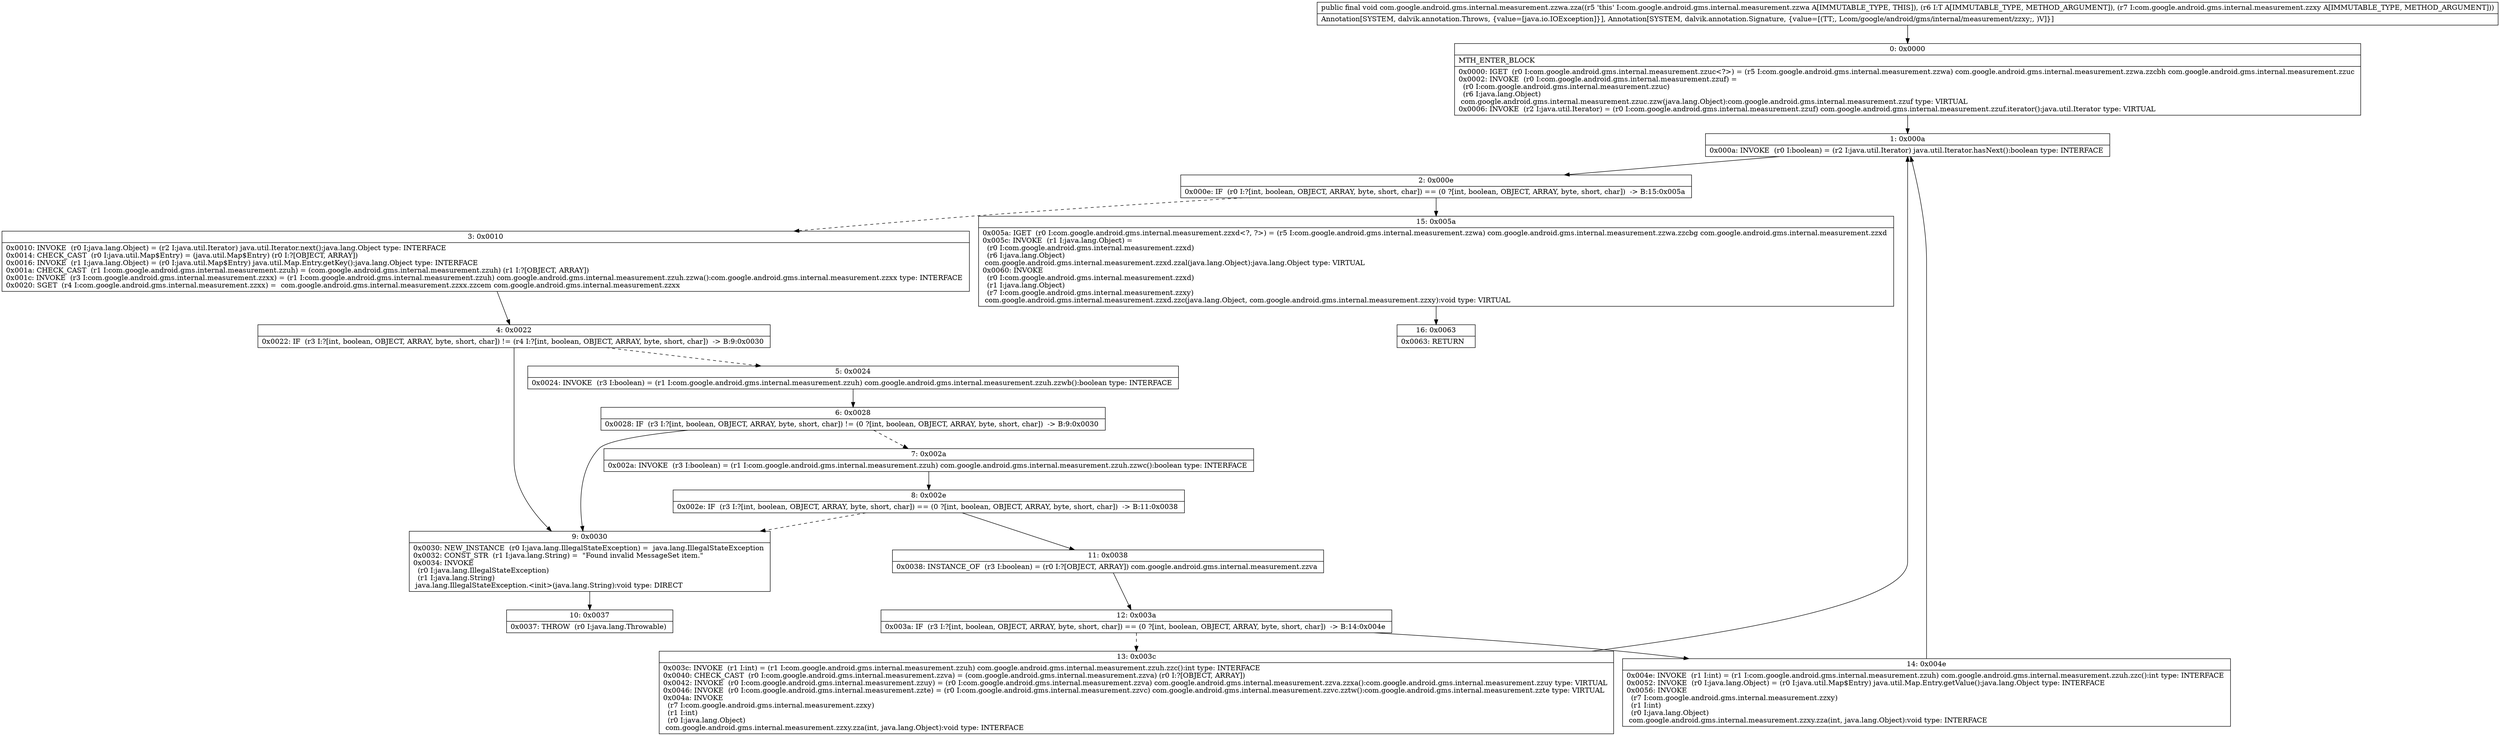 digraph "CFG forcom.google.android.gms.internal.measurement.zzwa.zza(Ljava\/lang\/Object;Lcom\/google\/android\/gms\/internal\/measurement\/zzxy;)V" {
Node_0 [shape=record,label="{0\:\ 0x0000|MTH_ENTER_BLOCK\l|0x0000: IGET  (r0 I:com.google.android.gms.internal.measurement.zzuc\<?\>) = (r5 I:com.google.android.gms.internal.measurement.zzwa) com.google.android.gms.internal.measurement.zzwa.zzcbh com.google.android.gms.internal.measurement.zzuc \l0x0002: INVOKE  (r0 I:com.google.android.gms.internal.measurement.zzuf) = \l  (r0 I:com.google.android.gms.internal.measurement.zzuc)\l  (r6 I:java.lang.Object)\l com.google.android.gms.internal.measurement.zzuc.zzw(java.lang.Object):com.google.android.gms.internal.measurement.zzuf type: VIRTUAL \l0x0006: INVOKE  (r2 I:java.util.Iterator) = (r0 I:com.google.android.gms.internal.measurement.zzuf) com.google.android.gms.internal.measurement.zzuf.iterator():java.util.Iterator type: VIRTUAL \l}"];
Node_1 [shape=record,label="{1\:\ 0x000a|0x000a: INVOKE  (r0 I:boolean) = (r2 I:java.util.Iterator) java.util.Iterator.hasNext():boolean type: INTERFACE \l}"];
Node_2 [shape=record,label="{2\:\ 0x000e|0x000e: IF  (r0 I:?[int, boolean, OBJECT, ARRAY, byte, short, char]) == (0 ?[int, boolean, OBJECT, ARRAY, byte, short, char])  \-\> B:15:0x005a \l}"];
Node_3 [shape=record,label="{3\:\ 0x0010|0x0010: INVOKE  (r0 I:java.lang.Object) = (r2 I:java.util.Iterator) java.util.Iterator.next():java.lang.Object type: INTERFACE \l0x0014: CHECK_CAST  (r0 I:java.util.Map$Entry) = (java.util.Map$Entry) (r0 I:?[OBJECT, ARRAY]) \l0x0016: INVOKE  (r1 I:java.lang.Object) = (r0 I:java.util.Map$Entry) java.util.Map.Entry.getKey():java.lang.Object type: INTERFACE \l0x001a: CHECK_CAST  (r1 I:com.google.android.gms.internal.measurement.zzuh) = (com.google.android.gms.internal.measurement.zzuh) (r1 I:?[OBJECT, ARRAY]) \l0x001c: INVOKE  (r3 I:com.google.android.gms.internal.measurement.zzxx) = (r1 I:com.google.android.gms.internal.measurement.zzuh) com.google.android.gms.internal.measurement.zzuh.zzwa():com.google.android.gms.internal.measurement.zzxx type: INTERFACE \l0x0020: SGET  (r4 I:com.google.android.gms.internal.measurement.zzxx) =  com.google.android.gms.internal.measurement.zzxx.zzcem com.google.android.gms.internal.measurement.zzxx \l}"];
Node_4 [shape=record,label="{4\:\ 0x0022|0x0022: IF  (r3 I:?[int, boolean, OBJECT, ARRAY, byte, short, char]) != (r4 I:?[int, boolean, OBJECT, ARRAY, byte, short, char])  \-\> B:9:0x0030 \l}"];
Node_5 [shape=record,label="{5\:\ 0x0024|0x0024: INVOKE  (r3 I:boolean) = (r1 I:com.google.android.gms.internal.measurement.zzuh) com.google.android.gms.internal.measurement.zzuh.zzwb():boolean type: INTERFACE \l}"];
Node_6 [shape=record,label="{6\:\ 0x0028|0x0028: IF  (r3 I:?[int, boolean, OBJECT, ARRAY, byte, short, char]) != (0 ?[int, boolean, OBJECT, ARRAY, byte, short, char])  \-\> B:9:0x0030 \l}"];
Node_7 [shape=record,label="{7\:\ 0x002a|0x002a: INVOKE  (r3 I:boolean) = (r1 I:com.google.android.gms.internal.measurement.zzuh) com.google.android.gms.internal.measurement.zzuh.zzwc():boolean type: INTERFACE \l}"];
Node_8 [shape=record,label="{8\:\ 0x002e|0x002e: IF  (r3 I:?[int, boolean, OBJECT, ARRAY, byte, short, char]) == (0 ?[int, boolean, OBJECT, ARRAY, byte, short, char])  \-\> B:11:0x0038 \l}"];
Node_9 [shape=record,label="{9\:\ 0x0030|0x0030: NEW_INSTANCE  (r0 I:java.lang.IllegalStateException) =  java.lang.IllegalStateException \l0x0032: CONST_STR  (r1 I:java.lang.String) =  \"Found invalid MessageSet item.\" \l0x0034: INVOKE  \l  (r0 I:java.lang.IllegalStateException)\l  (r1 I:java.lang.String)\l java.lang.IllegalStateException.\<init\>(java.lang.String):void type: DIRECT \l}"];
Node_10 [shape=record,label="{10\:\ 0x0037|0x0037: THROW  (r0 I:java.lang.Throwable) \l}"];
Node_11 [shape=record,label="{11\:\ 0x0038|0x0038: INSTANCE_OF  (r3 I:boolean) = (r0 I:?[OBJECT, ARRAY]) com.google.android.gms.internal.measurement.zzva \l}"];
Node_12 [shape=record,label="{12\:\ 0x003a|0x003a: IF  (r3 I:?[int, boolean, OBJECT, ARRAY, byte, short, char]) == (0 ?[int, boolean, OBJECT, ARRAY, byte, short, char])  \-\> B:14:0x004e \l}"];
Node_13 [shape=record,label="{13\:\ 0x003c|0x003c: INVOKE  (r1 I:int) = (r1 I:com.google.android.gms.internal.measurement.zzuh) com.google.android.gms.internal.measurement.zzuh.zzc():int type: INTERFACE \l0x0040: CHECK_CAST  (r0 I:com.google.android.gms.internal.measurement.zzva) = (com.google.android.gms.internal.measurement.zzva) (r0 I:?[OBJECT, ARRAY]) \l0x0042: INVOKE  (r0 I:com.google.android.gms.internal.measurement.zzuy) = (r0 I:com.google.android.gms.internal.measurement.zzva) com.google.android.gms.internal.measurement.zzva.zzxa():com.google.android.gms.internal.measurement.zzuy type: VIRTUAL \l0x0046: INVOKE  (r0 I:com.google.android.gms.internal.measurement.zzte) = (r0 I:com.google.android.gms.internal.measurement.zzvc) com.google.android.gms.internal.measurement.zzvc.zztw():com.google.android.gms.internal.measurement.zzte type: VIRTUAL \l0x004a: INVOKE  \l  (r7 I:com.google.android.gms.internal.measurement.zzxy)\l  (r1 I:int)\l  (r0 I:java.lang.Object)\l com.google.android.gms.internal.measurement.zzxy.zza(int, java.lang.Object):void type: INTERFACE \l}"];
Node_14 [shape=record,label="{14\:\ 0x004e|0x004e: INVOKE  (r1 I:int) = (r1 I:com.google.android.gms.internal.measurement.zzuh) com.google.android.gms.internal.measurement.zzuh.zzc():int type: INTERFACE \l0x0052: INVOKE  (r0 I:java.lang.Object) = (r0 I:java.util.Map$Entry) java.util.Map.Entry.getValue():java.lang.Object type: INTERFACE \l0x0056: INVOKE  \l  (r7 I:com.google.android.gms.internal.measurement.zzxy)\l  (r1 I:int)\l  (r0 I:java.lang.Object)\l com.google.android.gms.internal.measurement.zzxy.zza(int, java.lang.Object):void type: INTERFACE \l}"];
Node_15 [shape=record,label="{15\:\ 0x005a|0x005a: IGET  (r0 I:com.google.android.gms.internal.measurement.zzxd\<?, ?\>) = (r5 I:com.google.android.gms.internal.measurement.zzwa) com.google.android.gms.internal.measurement.zzwa.zzcbg com.google.android.gms.internal.measurement.zzxd \l0x005c: INVOKE  (r1 I:java.lang.Object) = \l  (r0 I:com.google.android.gms.internal.measurement.zzxd)\l  (r6 I:java.lang.Object)\l com.google.android.gms.internal.measurement.zzxd.zzal(java.lang.Object):java.lang.Object type: VIRTUAL \l0x0060: INVOKE  \l  (r0 I:com.google.android.gms.internal.measurement.zzxd)\l  (r1 I:java.lang.Object)\l  (r7 I:com.google.android.gms.internal.measurement.zzxy)\l com.google.android.gms.internal.measurement.zzxd.zzc(java.lang.Object, com.google.android.gms.internal.measurement.zzxy):void type: VIRTUAL \l}"];
Node_16 [shape=record,label="{16\:\ 0x0063|0x0063: RETURN   \l}"];
MethodNode[shape=record,label="{public final void com.google.android.gms.internal.measurement.zzwa.zza((r5 'this' I:com.google.android.gms.internal.measurement.zzwa A[IMMUTABLE_TYPE, THIS]), (r6 I:T A[IMMUTABLE_TYPE, METHOD_ARGUMENT]), (r7 I:com.google.android.gms.internal.measurement.zzxy A[IMMUTABLE_TYPE, METHOD_ARGUMENT]))  | Annotation[SYSTEM, dalvik.annotation.Throws, \{value=[java.io.IOException]\}], Annotation[SYSTEM, dalvik.annotation.Signature, \{value=[(TT;, Lcom\/google\/android\/gms\/internal\/measurement\/zzxy;, )V]\}]\l}"];
MethodNode -> Node_0;
Node_0 -> Node_1;
Node_1 -> Node_2;
Node_2 -> Node_3[style=dashed];
Node_2 -> Node_15;
Node_3 -> Node_4;
Node_4 -> Node_5[style=dashed];
Node_4 -> Node_9;
Node_5 -> Node_6;
Node_6 -> Node_7[style=dashed];
Node_6 -> Node_9;
Node_7 -> Node_8;
Node_8 -> Node_9[style=dashed];
Node_8 -> Node_11;
Node_9 -> Node_10;
Node_11 -> Node_12;
Node_12 -> Node_13[style=dashed];
Node_12 -> Node_14;
Node_13 -> Node_1;
Node_14 -> Node_1;
Node_15 -> Node_16;
}

